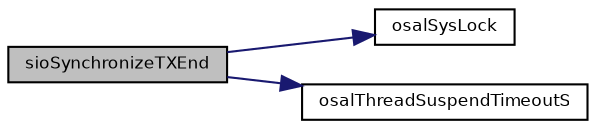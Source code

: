 digraph "sioSynchronizeTXEnd"
{
  bgcolor="transparent";
  edge [fontname="Helvetica",fontsize="8",labelfontname="Helvetica",labelfontsize="8"];
  node [fontname="Helvetica",fontsize="8",shape=record];
  rankdir="LR";
  Node27 [label="sioSynchronizeTXEnd",height=0.2,width=0.4,color="black", fillcolor="grey75", style="filled", fontcolor="black"];
  Node27 -> Node28 [color="midnightblue",fontsize="8",style="solid",fontname="Helvetica"];
  Node28 [label="osalSysLock",height=0.2,width=0.4,color="black",URL="$group___o_s_a_l.html#ga0cb5e528b0114b4ca61c2eb65a0515fa",tooltip="Enters a critical zone from thread context. "];
  Node27 -> Node29 [color="midnightblue",fontsize="8",style="solid",fontname="Helvetica"];
  Node29 [label="osalThreadSuspendTimeoutS",height=0.2,width=0.4,color="black",URL="$group___o_s_a_l.html#gadd8bf7ac6d338b33b927db22aa27a43a",tooltip="Sends the current thread sleeping and sets a reference variable. "];
}
